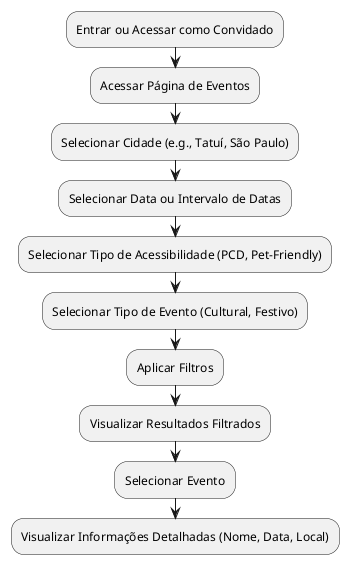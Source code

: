 @startuml
skinparam monochrome true

|Usuário Comum|
:Entrar ou Acessar como Convidado;
:Acessar Página de Eventos;
:Selecionar Cidade (e.g., Tatuí, São Paulo);
:Selecionar Data ou Intervalo de Datas;
:Selecionar Tipo de Acessibilidade (PCD, Pet-Friendly);
:Selecionar Tipo de Evento (Cultural, Festivo);
:Aplicar Filtros;
:Visualizar Resultados Filtrados;
:Selecionar Evento;
:Visualizar Informações Detalhadas (Nome, Data, Local);

@enduml